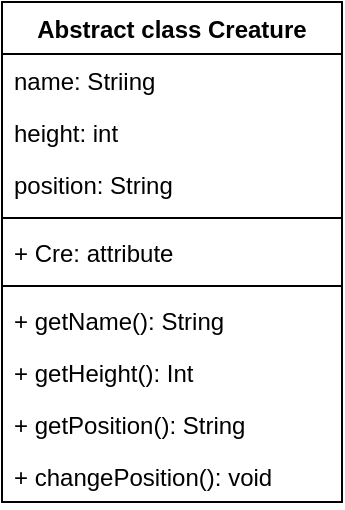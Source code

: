 <mxfile version="22.1.5" type="github">
  <diagram id="C5RBs43oDa-KdzZeNtuy" name="Page-1">
    <mxGraphModel dx="906" dy="671" grid="1" gridSize="10" guides="1" tooltips="1" connect="1" arrows="1" fold="1" page="1" pageScale="1" pageWidth="827" pageHeight="1169" math="0" shadow="0">
      <root>
        <mxCell id="WIyWlLk6GJQsqaUBKTNV-0" />
        <mxCell id="WIyWlLk6GJQsqaUBKTNV-1" parent="WIyWlLk6GJQsqaUBKTNV-0" />
        <mxCell id="neT4RC4SGZ0ZJp4Sh62d-0" value="Abstract class Creature" style="swimlane;fontStyle=1;align=center;verticalAlign=top;childLayout=stackLayout;horizontal=1;startSize=26;horizontalStack=0;resizeParent=1;resizeParentMax=0;resizeLast=0;collapsible=1;marginBottom=0;whiteSpace=wrap;html=1;" vertex="1" parent="WIyWlLk6GJQsqaUBKTNV-1">
          <mxGeometry x="50" y="40" width="170" height="250" as="geometry" />
        </mxCell>
        <mxCell id="neT4RC4SGZ0ZJp4Sh62d-1" value="name: Striing" style="text;strokeColor=none;fillColor=none;align=left;verticalAlign=top;spacingLeft=4;spacingRight=4;overflow=hidden;rotatable=0;points=[[0,0.5],[1,0.5]];portConstraint=eastwest;whiteSpace=wrap;html=1;" vertex="1" parent="neT4RC4SGZ0ZJp4Sh62d-0">
          <mxGeometry y="26" width="170" height="26" as="geometry" />
        </mxCell>
        <mxCell id="neT4RC4SGZ0ZJp4Sh62d-4" value="height: int" style="text;strokeColor=none;fillColor=none;align=left;verticalAlign=top;spacingLeft=4;spacingRight=4;overflow=hidden;rotatable=0;points=[[0,0.5],[1,0.5]];portConstraint=eastwest;whiteSpace=wrap;html=1;" vertex="1" parent="neT4RC4SGZ0ZJp4Sh62d-0">
          <mxGeometry y="52" width="170" height="26" as="geometry" />
        </mxCell>
        <mxCell id="neT4RC4SGZ0ZJp4Sh62d-5" value="position: String" style="text;strokeColor=none;fillColor=none;align=left;verticalAlign=top;spacingLeft=4;spacingRight=4;overflow=hidden;rotatable=0;points=[[0,0.5],[1,0.5]];portConstraint=eastwest;whiteSpace=wrap;html=1;" vertex="1" parent="neT4RC4SGZ0ZJp4Sh62d-0">
          <mxGeometry y="78" width="170" height="26" as="geometry" />
        </mxCell>
        <mxCell id="neT4RC4SGZ0ZJp4Sh62d-9" value="" style="line;strokeWidth=1;fillColor=none;align=left;verticalAlign=middle;spacingTop=-1;spacingLeft=3;spacingRight=3;rotatable=0;labelPosition=right;points=[];portConstraint=eastwest;strokeColor=inherit;" vertex="1" parent="neT4RC4SGZ0ZJp4Sh62d-0">
          <mxGeometry y="104" width="170" height="8" as="geometry" />
        </mxCell>
        <mxCell id="neT4RC4SGZ0ZJp4Sh62d-10" value="+ Cre: attribute" style="text;strokeColor=none;fillColor=none;align=left;verticalAlign=top;spacingLeft=4;spacingRight=4;overflow=hidden;rotatable=0;points=[[0,0.5],[1,0.5]];portConstraint=eastwest;whiteSpace=wrap;html=1;" vertex="1" parent="neT4RC4SGZ0ZJp4Sh62d-0">
          <mxGeometry y="112" width="170" height="26" as="geometry" />
        </mxCell>
        <mxCell id="neT4RC4SGZ0ZJp4Sh62d-2" value="" style="line;strokeWidth=1;fillColor=none;align=left;verticalAlign=middle;spacingTop=-1;spacingLeft=3;spacingRight=3;rotatable=0;labelPosition=right;points=[];portConstraint=eastwest;strokeColor=inherit;" vertex="1" parent="neT4RC4SGZ0ZJp4Sh62d-0">
          <mxGeometry y="138" width="170" height="8" as="geometry" />
        </mxCell>
        <mxCell id="neT4RC4SGZ0ZJp4Sh62d-3" value="+ getName(): String" style="text;strokeColor=none;fillColor=none;align=left;verticalAlign=top;spacingLeft=4;spacingRight=4;overflow=hidden;rotatable=0;points=[[0,0.5],[1,0.5]];portConstraint=eastwest;whiteSpace=wrap;html=1;" vertex="1" parent="neT4RC4SGZ0ZJp4Sh62d-0">
          <mxGeometry y="146" width="170" height="26" as="geometry" />
        </mxCell>
        <mxCell id="neT4RC4SGZ0ZJp4Sh62d-6" value="+ getHeight(): Int" style="text;strokeColor=none;fillColor=none;align=left;verticalAlign=top;spacingLeft=4;spacingRight=4;overflow=hidden;rotatable=0;points=[[0,0.5],[1,0.5]];portConstraint=eastwest;whiteSpace=wrap;html=1;" vertex="1" parent="neT4RC4SGZ0ZJp4Sh62d-0">
          <mxGeometry y="172" width="170" height="26" as="geometry" />
        </mxCell>
        <mxCell id="neT4RC4SGZ0ZJp4Sh62d-7" value="+ getPosition(): String" style="text;strokeColor=none;fillColor=none;align=left;verticalAlign=top;spacingLeft=4;spacingRight=4;overflow=hidden;rotatable=0;points=[[0,0.5],[1,0.5]];portConstraint=eastwest;whiteSpace=wrap;html=1;" vertex="1" parent="neT4RC4SGZ0ZJp4Sh62d-0">
          <mxGeometry y="198" width="170" height="26" as="geometry" />
        </mxCell>
        <mxCell id="neT4RC4SGZ0ZJp4Sh62d-8" value="+ changePosition(): void" style="text;strokeColor=none;fillColor=none;align=left;verticalAlign=top;spacingLeft=4;spacingRight=4;overflow=hidden;rotatable=0;points=[[0,0.5],[1,0.5]];portConstraint=eastwest;whiteSpace=wrap;html=1;" vertex="1" parent="neT4RC4SGZ0ZJp4Sh62d-0">
          <mxGeometry y="224" width="170" height="26" as="geometry" />
        </mxCell>
      </root>
    </mxGraphModel>
  </diagram>
</mxfile>
